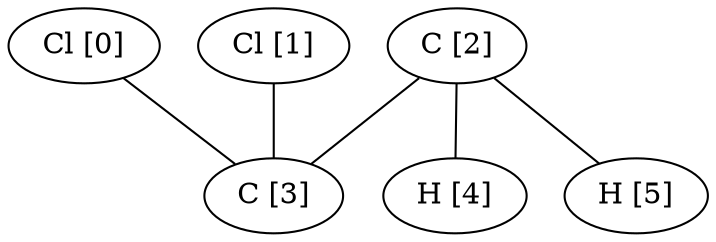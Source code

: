 graph G {
0[label="Cl [0]"];
1[label="Cl [1]"];
2[label="C [2]"];
3[label="C [3]"];
4[label="H [4]"];
5[label="H [5]"];
0--3 ;
1--3 ;
2--3 ;
2--4 ;
2--5 ;
}
